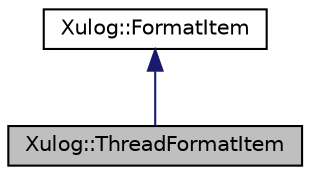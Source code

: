digraph "Xulog::ThreadFormatItem"
{
 // LATEX_PDF_SIZE
  edge [fontname="Helvetica",fontsize="10",labelfontname="Helvetica",labelfontsize="10"];
  node [fontname="Helvetica",fontsize="10",shape=record];
  Node1 [label="Xulog::ThreadFormatItem",height=0.2,width=0.4,color="black", fillcolor="grey75", style="filled", fontcolor="black",tooltip="线程ID格式化子项"];
  Node2 -> Node1 [dir="back",color="midnightblue",fontsize="10",style="solid",fontname="Helvetica"];
  Node2 [label="Xulog::FormatItem",height=0.2,width=0.4,color="black", fillcolor="white", style="filled",URL="$class_xulog_1_1_format_item.html",tooltip="抽象格式化子项的基类"];
}
